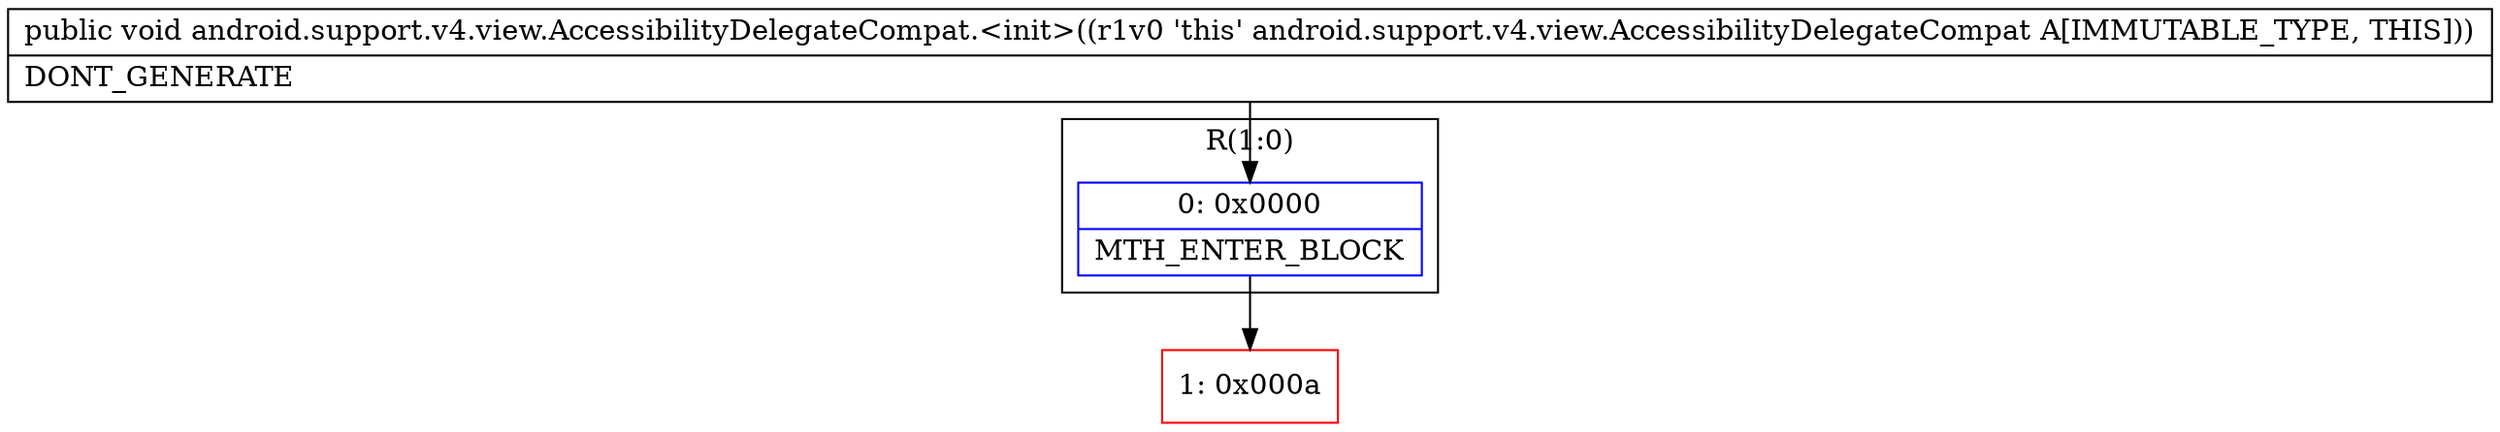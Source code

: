 digraph "CFG forandroid.support.v4.view.AccessibilityDelegateCompat.\<init\>()V" {
subgraph cluster_Region_1108085225 {
label = "R(1:0)";
node [shape=record,color=blue];
Node_0 [shape=record,label="{0\:\ 0x0000|MTH_ENTER_BLOCK\l}"];
}
Node_1 [shape=record,color=red,label="{1\:\ 0x000a}"];
MethodNode[shape=record,label="{public void android.support.v4.view.AccessibilityDelegateCompat.\<init\>((r1v0 'this' android.support.v4.view.AccessibilityDelegateCompat A[IMMUTABLE_TYPE, THIS]))  | DONT_GENERATE\l}"];
MethodNode -> Node_0;
Node_0 -> Node_1;
}

